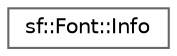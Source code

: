 digraph "Graphical Class Hierarchy"
{
 // LATEX_PDF_SIZE
  bgcolor="transparent";
  edge [fontname=Helvetica,fontsize=10,labelfontname=Helvetica,labelfontsize=10];
  node [fontname=Helvetica,fontsize=10,shape=box,height=0.2,width=0.4];
  rankdir="LR";
  Node0 [id="Node000000",label="sf::Font::Info",height=0.2,width=0.4,color="grey40", fillcolor="white", style="filled",URL="$structsf_1_1_font_1_1_info.html",tooltip="Holds various information about a font."];
}
